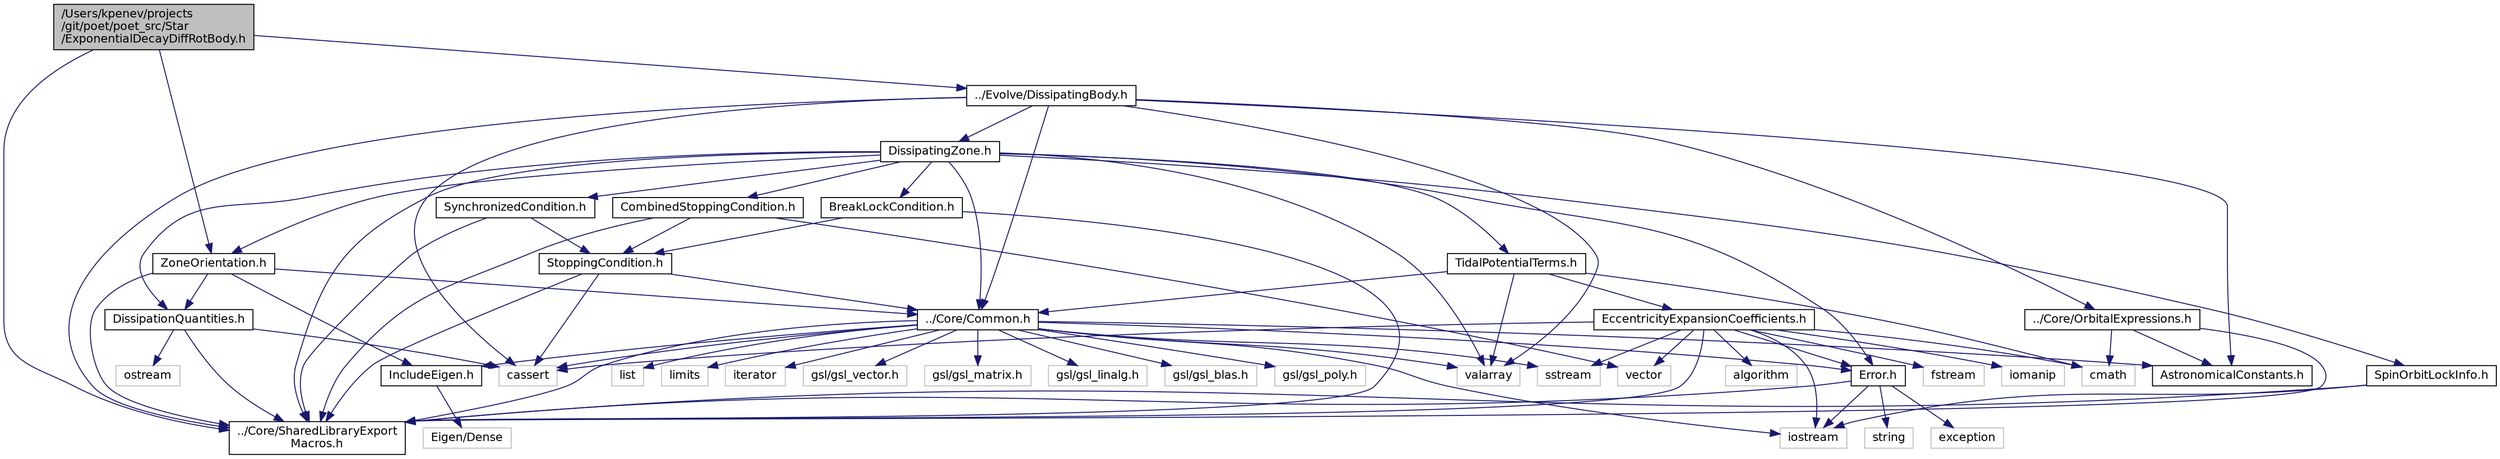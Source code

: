 digraph "/Users/kpenev/projects/git/poet/poet_src/Star/ExponentialDecayDiffRotBody.h"
{
 // INTERACTIVE_SVG=YES
  edge [fontname="Helvetica",fontsize="12",labelfontname="Helvetica",labelfontsize="12"];
  node [fontname="Helvetica",fontsize="12",shape=record];
  Node0 [label="/Users/kpenev/projects\l/git/poet/poet_src/Star\l/ExponentialDecayDiffRotBody.h",height=0.2,width=0.4,color="black", fillcolor="grey75", style="filled", fontcolor="black"];
  Node0 -> Node1 [color="midnightblue",fontsize="12",style="solid",fontname="Helvetica"];
  Node1 [label="../Core/SharedLibraryExport\lMacros.h",height=0.2,width=0.4,color="black", fillcolor="white", style="filled",URL="$SharedLibraryExportMacros_8h_source.html"];
  Node0 -> Node2 [color="midnightblue",fontsize="12",style="solid",fontname="Helvetica"];
  Node2 [label="../Evolve/DissipatingBody.h",height=0.2,width=0.4,color="black", fillcolor="white", style="filled",URL="$DissipatingBody_8h.html",tooltip="Declares the DissipatingBody class. "];
  Node2 -> Node1 [color="midnightblue",fontsize="12",style="solid",fontname="Helvetica"];
  Node2 -> Node3 [color="midnightblue",fontsize="12",style="solid",fontname="Helvetica"];
  Node3 [label="DissipatingZone.h",height=0.2,width=0.4,color="black", fillcolor="white", style="filled",URL="$DissipatingZone_8h.html",tooltip="Declares a class representing one zone of a body dissipative to tidal distortions. "];
  Node3 -> Node4 [color="midnightblue",fontsize="12",style="solid",fontname="Helvetica"];
  Node4 [label="ZoneOrientation.h",height=0.2,width=0.4,color="black", fillcolor="white", style="filled",URL="$ZoneOrientation_8h.html",tooltip="Declares a class for orientations of zones of DissipatingBody objects. "];
  Node4 -> Node1 [color="midnightblue",fontsize="12",style="solid",fontname="Helvetica"];
  Node4 -> Node5 [color="midnightblue",fontsize="12",style="solid",fontname="Helvetica"];
  Node5 [label="DissipationQuantities.h",height=0.2,width=0.4,color="black", fillcolor="white", style="filled",URL="$DissipationQuantities_8h.html",tooltip="Declaration of enumerations of dissipation quantities and derivatives. "];
  Node5 -> Node1 [color="midnightblue",fontsize="12",style="solid",fontname="Helvetica"];
  Node5 -> Node6 [color="midnightblue",fontsize="12",style="solid",fontname="Helvetica"];
  Node6 [label="ostream",height=0.2,width=0.4,color="grey75", fillcolor="white", style="filled"];
  Node5 -> Node7 [color="midnightblue",fontsize="12",style="solid",fontname="Helvetica"];
  Node7 [label="cassert",height=0.2,width=0.4,color="grey75", fillcolor="white", style="filled"];
  Node4 -> Node8 [color="midnightblue",fontsize="12",style="solid",fontname="Helvetica"];
  Node8 [label="../Core/Common.h",height=0.2,width=0.4,color="black", fillcolor="white", style="filled",URL="$Core_2Common_8h.html",tooltip="Declaration of some general purpose utilities. "];
  Node8 -> Node9 [color="midnightblue",fontsize="12",style="solid",fontname="Helvetica"];
  Node9 [label="list",height=0.2,width=0.4,color="grey75", fillcolor="white", style="filled"];
  Node8 -> Node10 [color="midnightblue",fontsize="12",style="solid",fontname="Helvetica"];
  Node10 [label="valarray",height=0.2,width=0.4,color="grey75", fillcolor="white", style="filled"];
  Node8 -> Node11 [color="midnightblue",fontsize="12",style="solid",fontname="Helvetica"];
  Node11 [label="limits",height=0.2,width=0.4,color="grey75", fillcolor="white", style="filled"];
  Node8 -> Node12 [color="midnightblue",fontsize="12",style="solid",fontname="Helvetica"];
  Node12 [label="sstream",height=0.2,width=0.4,color="grey75", fillcolor="white", style="filled"];
  Node8 -> Node13 [color="midnightblue",fontsize="12",style="solid",fontname="Helvetica"];
  Node13 [label="iostream",height=0.2,width=0.4,color="grey75", fillcolor="white", style="filled"];
  Node8 -> Node14 [color="midnightblue",fontsize="12",style="solid",fontname="Helvetica"];
  Node14 [label="iterator",height=0.2,width=0.4,color="grey75", fillcolor="white", style="filled"];
  Node8 -> Node15 [color="midnightblue",fontsize="12",style="solid",fontname="Helvetica"];
  Node15 [label="gsl/gsl_vector.h",height=0.2,width=0.4,color="grey75", fillcolor="white", style="filled"];
  Node8 -> Node16 [color="midnightblue",fontsize="12",style="solid",fontname="Helvetica"];
  Node16 [label="gsl/gsl_matrix.h",height=0.2,width=0.4,color="grey75", fillcolor="white", style="filled"];
  Node8 -> Node17 [color="midnightblue",fontsize="12",style="solid",fontname="Helvetica"];
  Node17 [label="gsl/gsl_linalg.h",height=0.2,width=0.4,color="grey75", fillcolor="white", style="filled"];
  Node8 -> Node18 [color="midnightblue",fontsize="12",style="solid",fontname="Helvetica"];
  Node18 [label="gsl/gsl_blas.h",height=0.2,width=0.4,color="grey75", fillcolor="white", style="filled"];
  Node8 -> Node19 [color="midnightblue",fontsize="12",style="solid",fontname="Helvetica"];
  Node19 [label="gsl/gsl_poly.h",height=0.2,width=0.4,color="grey75", fillcolor="white", style="filled"];
  Node8 -> Node7 [color="midnightblue",fontsize="12",style="solid",fontname="Helvetica"];
  Node8 -> Node1 [color="midnightblue",fontsize="12",style="solid",fontname="Helvetica"];
  Node8 -> Node20 [color="midnightblue",fontsize="12",style="solid",fontname="Helvetica"];
  Node20 [label="Error.h",height=0.2,width=0.4,color="black", fillcolor="white", style="filled",URL="$Error_8h.html",tooltip="Defines the exception hierarchy used by this code. "];
  Node20 -> Node1 [color="midnightblue",fontsize="12",style="solid",fontname="Helvetica"];
  Node20 -> Node13 [color="midnightblue",fontsize="12",style="solid",fontname="Helvetica"];
  Node20 -> Node21 [color="midnightblue",fontsize="12",style="solid",fontname="Helvetica"];
  Node21 [label="exception",height=0.2,width=0.4,color="grey75", fillcolor="white", style="filled"];
  Node20 -> Node22 [color="midnightblue",fontsize="12",style="solid",fontname="Helvetica"];
  Node22 [label="string",height=0.2,width=0.4,color="grey75", fillcolor="white", style="filled"];
  Node8 -> Node23 [color="midnightblue",fontsize="12",style="solid",fontname="Helvetica"];
  Node23 [label="AstronomicalConstants.h",height=0.2,width=0.4,color="black", fillcolor="white", style="filled",URL="$AstronomicalConstants_8h.html",tooltip="Defines various astronomical constants. "];
  Node8 -> Node24 [color="midnightblue",fontsize="12",style="solid",fontname="Helvetica"];
  Node24 [label="IncludeEigen.h",height=0.2,width=0.4,color="black", fillcolor="white", style="filled",URL="$IncludeEigen_8h_source.html"];
  Node24 -> Node25 [color="midnightblue",fontsize="12",style="solid",fontname="Helvetica"];
  Node25 [label="Eigen/Dense",height=0.2,width=0.4,color="grey75", fillcolor="white", style="filled"];
  Node4 -> Node24 [color="midnightblue",fontsize="12",style="solid",fontname="Helvetica"];
  Node3 -> Node1 [color="midnightblue",fontsize="12",style="solid",fontname="Helvetica"];
  Node3 -> Node20 [color="midnightblue",fontsize="12",style="solid",fontname="Helvetica"];
  Node3 -> Node26 [color="midnightblue",fontsize="12",style="solid",fontname="Helvetica"];
  Node26 [label="TidalPotentialTerms.h",height=0.2,width=0.4,color="black", fillcolor="white", style="filled",URL="$TidalPotentialTerms_8h.html",tooltip="Declare an interface for evaluating the expansion of the tidal potential. "];
  Node26 -> Node27 [color="midnightblue",fontsize="12",style="solid",fontname="Helvetica"];
  Node27 [label="cmath",height=0.2,width=0.4,color="grey75", fillcolor="white", style="filled"];
  Node26 -> Node10 [color="midnightblue",fontsize="12",style="solid",fontname="Helvetica"];
  Node26 -> Node28 [color="midnightblue",fontsize="12",style="solid",fontname="Helvetica"];
  Node28 [label="EccentricityExpansionCoefficients.h",height=0.2,width=0.4,color="black", fillcolor="white", style="filled",URL="$EccentricityExpansionCoefficients_8h.html",tooltip="Declares a class which provides the [  coefficients]{InclinationEccentricity_pms1}. "];
  Node28 -> Node1 [color="midnightblue",fontsize="12",style="solid",fontname="Helvetica"];
  Node28 -> Node20 [color="midnightblue",fontsize="12",style="solid",fontname="Helvetica"];
  Node28 -> Node29 [color="midnightblue",fontsize="12",style="solid",fontname="Helvetica"];
  Node29 [label="vector",height=0.2,width=0.4,color="grey75", fillcolor="white", style="filled"];
  Node28 -> Node30 [color="midnightblue",fontsize="12",style="solid",fontname="Helvetica"];
  Node30 [label="fstream",height=0.2,width=0.4,color="grey75", fillcolor="white", style="filled"];
  Node28 -> Node31 [color="midnightblue",fontsize="12",style="solid",fontname="Helvetica"];
  Node31 [label="iomanip",height=0.2,width=0.4,color="grey75", fillcolor="white", style="filled"];
  Node28 -> Node27 [color="midnightblue",fontsize="12",style="solid",fontname="Helvetica"];
  Node28 -> Node13 [color="midnightblue",fontsize="12",style="solid",fontname="Helvetica"];
  Node28 -> Node12 [color="midnightblue",fontsize="12",style="solid",fontname="Helvetica"];
  Node28 -> Node7 [color="midnightblue",fontsize="12",style="solid",fontname="Helvetica"];
  Node28 -> Node32 [color="midnightblue",fontsize="12",style="solid",fontname="Helvetica"];
  Node32 [label="algorithm",height=0.2,width=0.4,color="grey75", fillcolor="white", style="filled"];
  Node26 -> Node8 [color="midnightblue",fontsize="12",style="solid",fontname="Helvetica"];
  Node3 -> Node5 [color="midnightblue",fontsize="12",style="solid",fontname="Helvetica"];
  Node3 -> Node33 [color="midnightblue",fontsize="12",style="solid",fontname="Helvetica"];
  Node33 [label="SpinOrbitLockInfo.h",height=0.2,width=0.4,color="black", fillcolor="white", style="filled",URL="$SpinOrbitLockInfo_8h.html",tooltip="Defines the SpinOrbitLockInfo class. "];
  Node33 -> Node1 [color="midnightblue",fontsize="12",style="solid",fontname="Helvetica"];
  Node33 -> Node13 [color="midnightblue",fontsize="12",style="solid",fontname="Helvetica"];
  Node3 -> Node34 [color="midnightblue",fontsize="12",style="solid",fontname="Helvetica"];
  Node34 [label="CombinedStoppingCondition.h",height=0.2,width=0.4,color="black", fillcolor="white", style="filled",URL="$CombinedStoppingCondition_8h.html",tooltip="Declares a class for a stopping condition that combines other stopping conditions. "];
  Node34 -> Node1 [color="midnightblue",fontsize="12",style="solid",fontname="Helvetica"];
  Node34 -> Node35 [color="midnightblue",fontsize="12",style="solid",fontname="Helvetica"];
  Node35 [label="StoppingCondition.h",height=0.2,width=0.4,color="black", fillcolor="white", style="filled",URL="$StoppingCondition_8h.html",tooltip="Defines the various stopping conditions needed by OrbitSolver. "];
  Node35 -> Node1 [color="midnightblue",fontsize="12",style="solid",fontname="Helvetica"];
  Node35 -> Node8 [color="midnightblue",fontsize="12",style="solid",fontname="Helvetica"];
  Node35 -> Node7 [color="midnightblue",fontsize="12",style="solid",fontname="Helvetica"];
  Node34 -> Node29 [color="midnightblue",fontsize="12",style="solid",fontname="Helvetica"];
  Node3 -> Node36 [color="midnightblue",fontsize="12",style="solid",fontname="Helvetica"];
  Node36 [label="BreakLockCondition.h",height=0.2,width=0.4,color="black", fillcolor="white", style="filled",URL="$BreakLockCondition_8h.html",tooltip="Declares a class for a stopping condition monitoring when a locked zone loses the lock..."];
  Node36 -> Node1 [color="midnightblue",fontsize="12",style="solid",fontname="Helvetica"];
  Node36 -> Node35 [color="midnightblue",fontsize="12",style="solid",fontname="Helvetica"];
  Node3 -> Node37 [color="midnightblue",fontsize="12",style="solid",fontname="Helvetica"];
  Node37 [label="SynchronizedCondition.h",height=0.2,width=0.4,color="black", fillcolor="white", style="filled",URL="$SynchronizedCondition_8h.html",tooltip="Declares a stopping condition monitoring spin-orbit synchronization. "];
  Node37 -> Node1 [color="midnightblue",fontsize="12",style="solid",fontname="Helvetica"];
  Node37 -> Node35 [color="midnightblue",fontsize="12",style="solid",fontname="Helvetica"];
  Node3 -> Node8 [color="midnightblue",fontsize="12",style="solid",fontname="Helvetica"];
  Node3 -> Node10 [color="midnightblue",fontsize="12",style="solid",fontname="Helvetica"];
  Node2 -> Node38 [color="midnightblue",fontsize="12",style="solid",fontname="Helvetica"];
  Node38 [label="../Core/OrbitalExpressions.h",height=0.2,width=0.4,color="black", fillcolor="white", style="filled",URL="$OrbitalExpressions_8h.html",tooltip="A collection of functions which calculate various quantities for two body orbits. ..."];
  Node38 -> Node1 [color="midnightblue",fontsize="12",style="solid",fontname="Helvetica"];
  Node38 -> Node27 [color="midnightblue",fontsize="12",style="solid",fontname="Helvetica"];
  Node38 -> Node23 [color="midnightblue",fontsize="12",style="solid",fontname="Helvetica"];
  Node2 -> Node23 [color="midnightblue",fontsize="12",style="solid",fontname="Helvetica"];
  Node2 -> Node8 [color="midnightblue",fontsize="12",style="solid",fontname="Helvetica"];
  Node2 -> Node10 [color="midnightblue",fontsize="12",style="solid",fontname="Helvetica"];
  Node2 -> Node7 [color="midnightblue",fontsize="12",style="solid",fontname="Helvetica"];
  Node0 -> Node4 [color="midnightblue",fontsize="12",style="solid",fontname="Helvetica"];
}
